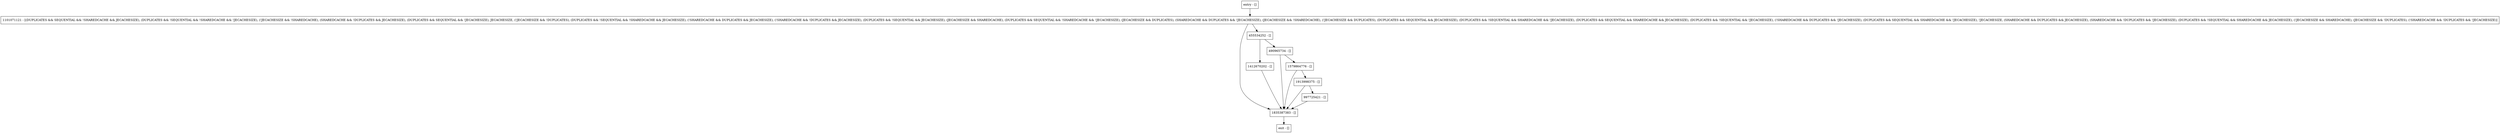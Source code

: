 digraph setDebugNameForDatabaseImpl {
node [shape=record];
1412670202 [label="1412670202 - []"];
entry [label="entry - []"];
exit [label="exit - []"];
490965734 [label="490965734 - []"];
1835387383 [label="1835387383 - []"];
1913998375 [label="1913998375 - []"];
1579864776 [label="1579864776 - []"];
455534252 [label="455534252 - []"];
997725421 [label="997725421 - []"];
1101071121 [label="1101071121 - [(DUPLICATES && SEQUENTIAL && !SHAREDCACHE && JECACHESIZE), (DUPLICATES && !SEQUENTIAL && !SHAREDCACHE && !JECACHESIZE), (!JECACHESIZE && !SHAREDCACHE), (SHAREDCACHE && !DUPLICATES && JECACHESIZE), (DUPLICATES && SEQUENTIAL && !JECACHESIZE), JECACHESIZE, (!JECACHESIZE && !DUPLICATES), (DUPLICATES && !SEQUENTIAL && !SHAREDCACHE && JECACHESIZE), (!SHAREDCACHE && DUPLICATES && JECACHESIZE), (!SHAREDCACHE && !DUPLICATES && JECACHESIZE), (DUPLICATES && !SEQUENTIAL && JECACHESIZE), (JECACHESIZE && SHAREDCACHE), (DUPLICATES && SEQUENTIAL && !SHAREDCACHE && !JECACHESIZE), (JECACHESIZE && DUPLICATES), (SHAREDCACHE && DUPLICATES && !JECACHESIZE), (JECACHESIZE && !SHAREDCACHE), (!JECACHESIZE && DUPLICATES), (DUPLICATES && SEQUENTIAL && JECACHESIZE), (DUPLICATES && !SEQUENTIAL && SHAREDCACHE && !JECACHESIZE), (DUPLICATES && SEQUENTIAL && SHAREDCACHE && JECACHESIZE), (DUPLICATES && !SEQUENTIAL && !JECACHESIZE), (!SHAREDCACHE && DUPLICATES && !JECACHESIZE), (DUPLICATES && SEQUENTIAL && SHAREDCACHE && !JECACHESIZE), !JECACHESIZE, (SHAREDCACHE && DUPLICATES && JECACHESIZE), (SHAREDCACHE && !DUPLICATES && !JECACHESIZE), (DUPLICATES && !SEQUENTIAL && SHAREDCACHE && JECACHESIZE), (!JECACHESIZE && SHAREDCACHE), (JECACHESIZE && !DUPLICATES), (!SHAREDCACHE && !DUPLICATES && !JECACHESIZE)]"];
entry;
exit;
1412670202 -> 1835387383;
entry -> 1101071121;
490965734 -> 1835387383;
490965734 -> 1579864776;
1835387383 -> exit;
1913998375 -> 1835387383;
1913998375 -> 997725421;
1579864776 -> 1835387383;
1579864776 -> 1913998375;
455534252 -> 1412670202;
455534252 -> 490965734;
997725421 -> 1835387383;
1101071121 -> 1835387383;
1101071121 -> 455534252;
}
